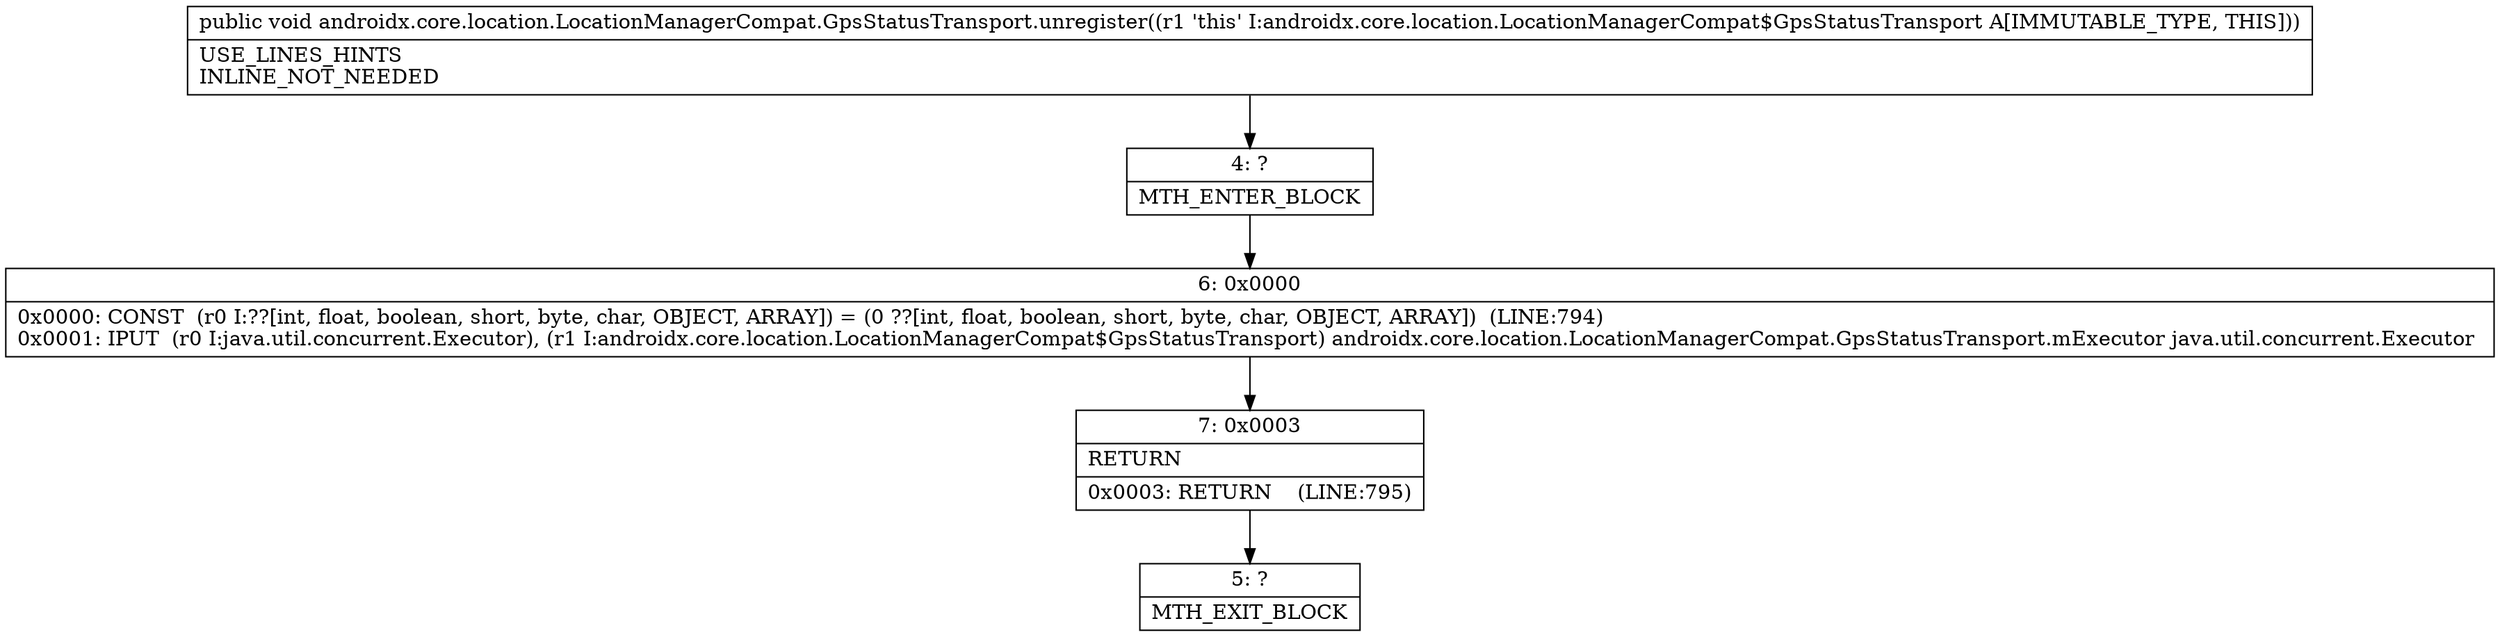 digraph "CFG forandroidx.core.location.LocationManagerCompat.GpsStatusTransport.unregister()V" {
Node_4 [shape=record,label="{4\:\ ?|MTH_ENTER_BLOCK\l}"];
Node_6 [shape=record,label="{6\:\ 0x0000|0x0000: CONST  (r0 I:??[int, float, boolean, short, byte, char, OBJECT, ARRAY]) = (0 ??[int, float, boolean, short, byte, char, OBJECT, ARRAY])  (LINE:794)\l0x0001: IPUT  (r0 I:java.util.concurrent.Executor), (r1 I:androidx.core.location.LocationManagerCompat$GpsStatusTransport) androidx.core.location.LocationManagerCompat.GpsStatusTransport.mExecutor java.util.concurrent.Executor \l}"];
Node_7 [shape=record,label="{7\:\ 0x0003|RETURN\l|0x0003: RETURN    (LINE:795)\l}"];
Node_5 [shape=record,label="{5\:\ ?|MTH_EXIT_BLOCK\l}"];
MethodNode[shape=record,label="{public void androidx.core.location.LocationManagerCompat.GpsStatusTransport.unregister((r1 'this' I:androidx.core.location.LocationManagerCompat$GpsStatusTransport A[IMMUTABLE_TYPE, THIS]))  | USE_LINES_HINTS\lINLINE_NOT_NEEDED\l}"];
MethodNode -> Node_4;Node_4 -> Node_6;
Node_6 -> Node_7;
Node_7 -> Node_5;
}

